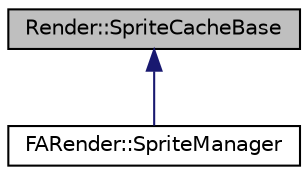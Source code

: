 digraph G
{
  edge [fontname="Helvetica",fontsize="10",labelfontname="Helvetica",labelfontsize="10"];
  node [fontname="Helvetica",fontsize="10",shape=record];
  Node1 [label="Render::SpriteCacheBase",height=0.2,width=0.4,color="black", fillcolor="grey75", style="filled" fontcolor="black"];
  Node1 -> Node2 [dir="back",color="midnightblue",fontsize="10",style="solid",fontname="Helvetica"];
  Node2 [label="FARender::SpriteManager",height=0.2,width=0.4,color="black", fillcolor="white", style="filled",URL="$class_f_a_render_1_1_sprite_manager.html",tooltip="Manager for game sprites. Mostly just a wrapper for SpriteCache, see that for documentation of member..."];
}
